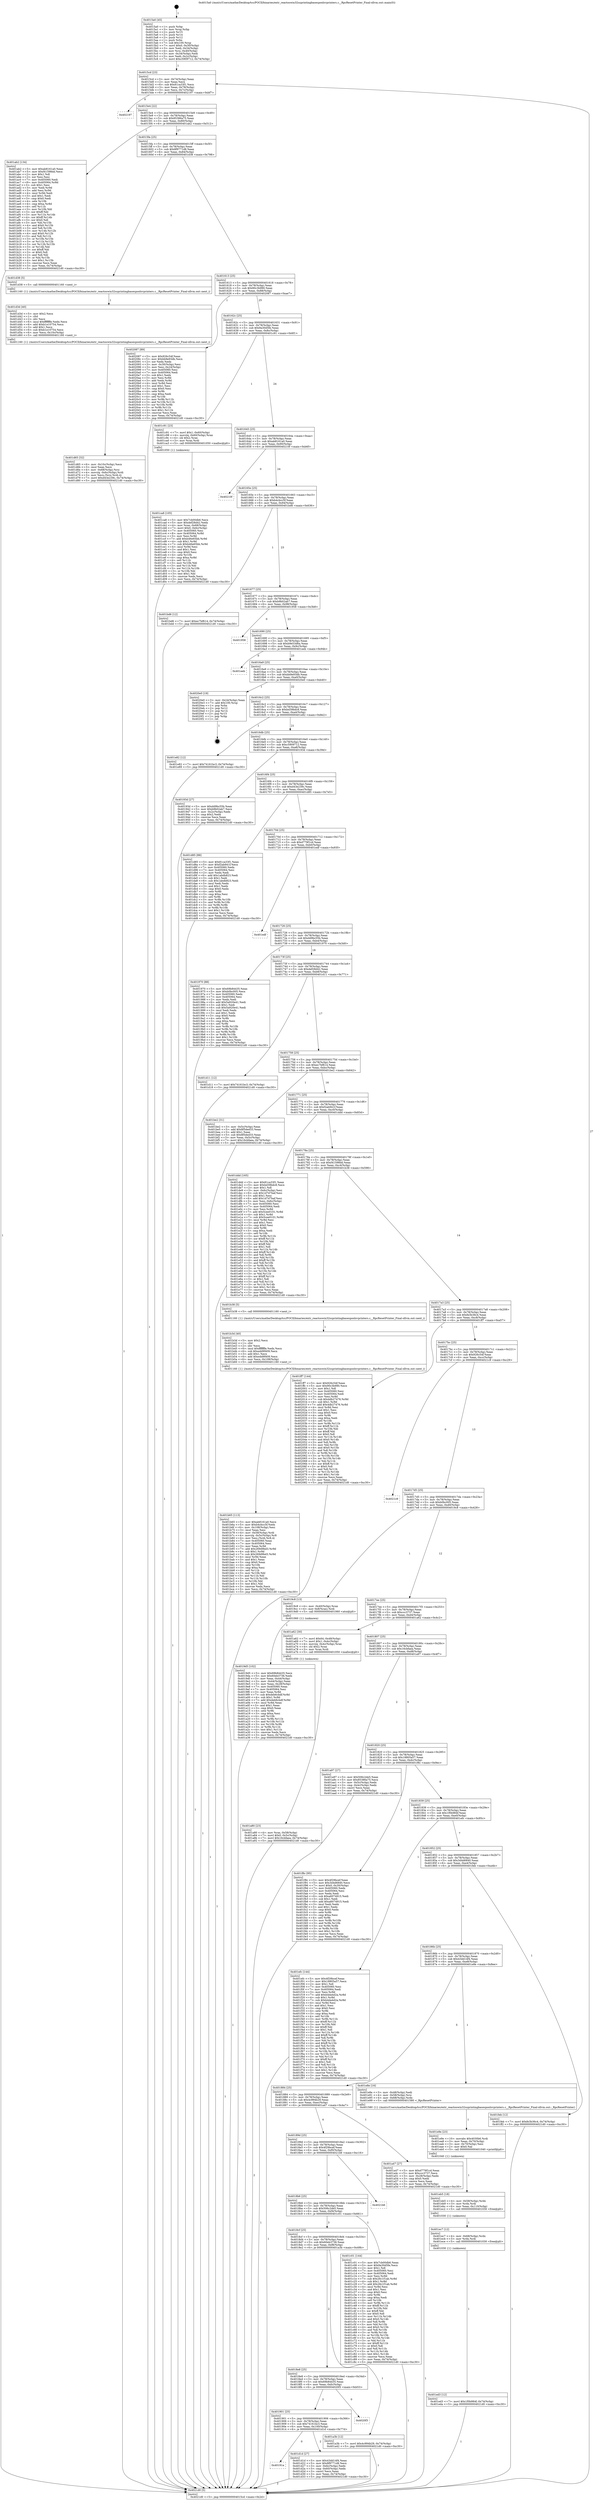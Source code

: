 digraph "0x4015a0" {
  label = "0x4015a0 (/mnt/c/Users/mathe/Desktop/tcc/POCII/binaries/extr_reactoswin32ssprintingbasespoolsvprinters.c__RpcResetPrinter_Final-ollvm.out::main(0))"
  labelloc = "t"
  node[shape=record]

  Entry [label="",width=0.3,height=0.3,shape=circle,fillcolor=black,style=filled]
  "0x4015cd" [label="{
     0x4015cd [23]\l
     | [instrs]\l
     &nbsp;&nbsp;0x4015cd \<+3\>: mov -0x74(%rbp),%eax\l
     &nbsp;&nbsp;0x4015d0 \<+2\>: mov %eax,%ecx\l
     &nbsp;&nbsp;0x4015d2 \<+6\>: sub $0x81ca33f1,%ecx\l
     &nbsp;&nbsp;0x4015d8 \<+3\>: mov %eax,-0x78(%rbp)\l
     &nbsp;&nbsp;0x4015db \<+3\>: mov %ecx,-0x7c(%rbp)\l
     &nbsp;&nbsp;0x4015de \<+6\>: je 0000000000402197 \<main+0xbf7\>\l
  }"]
  "0x402197" [label="{
     0x402197\l
  }", style=dashed]
  "0x4015e4" [label="{
     0x4015e4 [22]\l
     | [instrs]\l
     &nbsp;&nbsp;0x4015e4 \<+5\>: jmp 00000000004015e9 \<main+0x49\>\l
     &nbsp;&nbsp;0x4015e9 \<+3\>: mov -0x78(%rbp),%eax\l
     &nbsp;&nbsp;0x4015ec \<+5\>: sub $0x85386a75,%eax\l
     &nbsp;&nbsp;0x4015f1 \<+3\>: mov %eax,-0x80(%rbp)\l
     &nbsp;&nbsp;0x4015f4 \<+6\>: je 0000000000401ab2 \<main+0x512\>\l
  }"]
  Exit [label="",width=0.3,height=0.3,shape=circle,fillcolor=black,style=filled,peripheries=2]
  "0x401ab2" [label="{
     0x401ab2 [134]\l
     | [instrs]\l
     &nbsp;&nbsp;0x401ab2 \<+5\>: mov $0xab8161a0,%eax\l
     &nbsp;&nbsp;0x401ab7 \<+5\>: mov $0xf41598dd,%ecx\l
     &nbsp;&nbsp;0x401abc \<+2\>: mov $0x1,%dl\l
     &nbsp;&nbsp;0x401abe \<+2\>: xor %esi,%esi\l
     &nbsp;&nbsp;0x401ac0 \<+7\>: mov 0x405060,%edi\l
     &nbsp;&nbsp;0x401ac7 \<+8\>: mov 0x405064,%r8d\l
     &nbsp;&nbsp;0x401acf \<+3\>: sub $0x1,%esi\l
     &nbsp;&nbsp;0x401ad2 \<+3\>: mov %edi,%r9d\l
     &nbsp;&nbsp;0x401ad5 \<+3\>: add %esi,%r9d\l
     &nbsp;&nbsp;0x401ad8 \<+4\>: imul %r9d,%edi\l
     &nbsp;&nbsp;0x401adc \<+3\>: and $0x1,%edi\l
     &nbsp;&nbsp;0x401adf \<+3\>: cmp $0x0,%edi\l
     &nbsp;&nbsp;0x401ae2 \<+4\>: sete %r10b\l
     &nbsp;&nbsp;0x401ae6 \<+4\>: cmp $0xa,%r8d\l
     &nbsp;&nbsp;0x401aea \<+4\>: setl %r11b\l
     &nbsp;&nbsp;0x401aee \<+3\>: mov %r10b,%bl\l
     &nbsp;&nbsp;0x401af1 \<+3\>: xor $0xff,%bl\l
     &nbsp;&nbsp;0x401af4 \<+3\>: mov %r11b,%r14b\l
     &nbsp;&nbsp;0x401af7 \<+4\>: xor $0xff,%r14b\l
     &nbsp;&nbsp;0x401afb \<+3\>: xor $0x0,%dl\l
     &nbsp;&nbsp;0x401afe \<+3\>: mov %bl,%r15b\l
     &nbsp;&nbsp;0x401b01 \<+4\>: and $0x0,%r15b\l
     &nbsp;&nbsp;0x401b05 \<+3\>: and %dl,%r10b\l
     &nbsp;&nbsp;0x401b08 \<+3\>: mov %r14b,%r12b\l
     &nbsp;&nbsp;0x401b0b \<+4\>: and $0x0,%r12b\l
     &nbsp;&nbsp;0x401b0f \<+3\>: and %dl,%r11b\l
     &nbsp;&nbsp;0x401b12 \<+3\>: or %r10b,%r15b\l
     &nbsp;&nbsp;0x401b15 \<+3\>: or %r11b,%r12b\l
     &nbsp;&nbsp;0x401b18 \<+3\>: xor %r12b,%r15b\l
     &nbsp;&nbsp;0x401b1b \<+3\>: or %r14b,%bl\l
     &nbsp;&nbsp;0x401b1e \<+3\>: xor $0xff,%bl\l
     &nbsp;&nbsp;0x401b21 \<+3\>: or $0x0,%dl\l
     &nbsp;&nbsp;0x401b24 \<+2\>: and %dl,%bl\l
     &nbsp;&nbsp;0x401b26 \<+3\>: or %bl,%r15b\l
     &nbsp;&nbsp;0x401b29 \<+4\>: test $0x1,%r15b\l
     &nbsp;&nbsp;0x401b2d \<+3\>: cmovne %ecx,%eax\l
     &nbsp;&nbsp;0x401b30 \<+3\>: mov %eax,-0x74(%rbp)\l
     &nbsp;&nbsp;0x401b33 \<+5\>: jmp 00000000004021d0 \<main+0xc30\>\l
  }"]
  "0x4015fa" [label="{
     0x4015fa [25]\l
     | [instrs]\l
     &nbsp;&nbsp;0x4015fa \<+5\>: jmp 00000000004015ff \<main+0x5f\>\l
     &nbsp;&nbsp;0x4015ff \<+3\>: mov -0x78(%rbp),%eax\l
     &nbsp;&nbsp;0x401602 \<+5\>: sub $0x8f9771d8,%eax\l
     &nbsp;&nbsp;0x401607 \<+6\>: mov %eax,-0x84(%rbp)\l
     &nbsp;&nbsp;0x40160d \<+6\>: je 0000000000401d38 \<main+0x798\>\l
  }"]
  "0x401ed3" [label="{
     0x401ed3 [12]\l
     | [instrs]\l
     &nbsp;&nbsp;0x401ed3 \<+7\>: movl $0x1f0b984f,-0x74(%rbp)\l
     &nbsp;&nbsp;0x401eda \<+5\>: jmp 00000000004021d0 \<main+0xc30\>\l
  }"]
  "0x401d38" [label="{
     0x401d38 [5]\l
     | [instrs]\l
     &nbsp;&nbsp;0x401d38 \<+5\>: call 0000000000401160 \<next_i\>\l
     | [calls]\l
     &nbsp;&nbsp;0x401160 \{1\} (/mnt/c/Users/mathe/Desktop/tcc/POCII/binaries/extr_reactoswin32ssprintingbasespoolsvprinters.c__RpcResetPrinter_Final-ollvm.out::next_i)\l
  }"]
  "0x401613" [label="{
     0x401613 [25]\l
     | [instrs]\l
     &nbsp;&nbsp;0x401613 \<+5\>: jmp 0000000000401618 \<main+0x78\>\l
     &nbsp;&nbsp;0x401618 \<+3\>: mov -0x78(%rbp),%eax\l
     &nbsp;&nbsp;0x40161b \<+5\>: sub $0x90c3b990,%eax\l
     &nbsp;&nbsp;0x401620 \<+6\>: mov %eax,-0x88(%rbp)\l
     &nbsp;&nbsp;0x401626 \<+6\>: je 0000000000402087 \<main+0xae7\>\l
  }"]
  "0x401ec7" [label="{
     0x401ec7 [12]\l
     | [instrs]\l
     &nbsp;&nbsp;0x401ec7 \<+4\>: mov -0x68(%rbp),%rdx\l
     &nbsp;&nbsp;0x401ecb \<+3\>: mov %rdx,%rdi\l
     &nbsp;&nbsp;0x401ece \<+5\>: call 0000000000401030 \<free@plt\>\l
     | [calls]\l
     &nbsp;&nbsp;0x401030 \{1\} (unknown)\l
  }"]
  "0x402087" [label="{
     0x402087 [89]\l
     | [instrs]\l
     &nbsp;&nbsp;0x402087 \<+5\>: mov $0x926c54f,%eax\l
     &nbsp;&nbsp;0x40208c \<+5\>: mov $0xbb9e93db,%ecx\l
     &nbsp;&nbsp;0x402091 \<+2\>: xor %edx,%edx\l
     &nbsp;&nbsp;0x402093 \<+3\>: mov -0x30(%rbp),%esi\l
     &nbsp;&nbsp;0x402096 \<+3\>: mov %esi,-0x24(%rbp)\l
     &nbsp;&nbsp;0x402099 \<+7\>: mov 0x405060,%esi\l
     &nbsp;&nbsp;0x4020a0 \<+7\>: mov 0x405064,%edi\l
     &nbsp;&nbsp;0x4020a7 \<+3\>: sub $0x1,%edx\l
     &nbsp;&nbsp;0x4020aa \<+3\>: mov %esi,%r8d\l
     &nbsp;&nbsp;0x4020ad \<+3\>: add %edx,%r8d\l
     &nbsp;&nbsp;0x4020b0 \<+4\>: imul %r8d,%esi\l
     &nbsp;&nbsp;0x4020b4 \<+3\>: and $0x1,%esi\l
     &nbsp;&nbsp;0x4020b7 \<+3\>: cmp $0x0,%esi\l
     &nbsp;&nbsp;0x4020ba \<+4\>: sete %r9b\l
     &nbsp;&nbsp;0x4020be \<+3\>: cmp $0xa,%edi\l
     &nbsp;&nbsp;0x4020c1 \<+4\>: setl %r10b\l
     &nbsp;&nbsp;0x4020c5 \<+3\>: mov %r9b,%r11b\l
     &nbsp;&nbsp;0x4020c8 \<+3\>: and %r10b,%r11b\l
     &nbsp;&nbsp;0x4020cb \<+3\>: xor %r10b,%r9b\l
     &nbsp;&nbsp;0x4020ce \<+3\>: or %r9b,%r11b\l
     &nbsp;&nbsp;0x4020d1 \<+4\>: test $0x1,%r11b\l
     &nbsp;&nbsp;0x4020d5 \<+3\>: cmovne %ecx,%eax\l
     &nbsp;&nbsp;0x4020d8 \<+3\>: mov %eax,-0x74(%rbp)\l
     &nbsp;&nbsp;0x4020db \<+5\>: jmp 00000000004021d0 \<main+0xc30\>\l
  }"]
  "0x40162c" [label="{
     0x40162c [25]\l
     | [instrs]\l
     &nbsp;&nbsp;0x40162c \<+5\>: jmp 0000000000401631 \<main+0x91\>\l
     &nbsp;&nbsp;0x401631 \<+3\>: mov -0x78(%rbp),%eax\l
     &nbsp;&nbsp;0x401634 \<+5\>: sub $0x9a30d5fe,%eax\l
     &nbsp;&nbsp;0x401639 \<+6\>: mov %eax,-0x8c(%rbp)\l
     &nbsp;&nbsp;0x40163f \<+6\>: je 0000000000401c91 \<main+0x6f1\>\l
  }"]
  "0x401eb5" [label="{
     0x401eb5 [18]\l
     | [instrs]\l
     &nbsp;&nbsp;0x401eb5 \<+4\>: mov -0x58(%rbp),%rdx\l
     &nbsp;&nbsp;0x401eb9 \<+3\>: mov %rdx,%rdi\l
     &nbsp;&nbsp;0x401ebc \<+6\>: mov %eax,-0x110(%rbp)\l
     &nbsp;&nbsp;0x401ec2 \<+5\>: call 0000000000401030 \<free@plt\>\l
     | [calls]\l
     &nbsp;&nbsp;0x401030 \{1\} (unknown)\l
  }"]
  "0x401c91" [label="{
     0x401c91 [23]\l
     | [instrs]\l
     &nbsp;&nbsp;0x401c91 \<+7\>: movl $0x1,-0x60(%rbp)\l
     &nbsp;&nbsp;0x401c98 \<+4\>: movslq -0x60(%rbp),%rax\l
     &nbsp;&nbsp;0x401c9c \<+4\>: shl $0x2,%rax\l
     &nbsp;&nbsp;0x401ca0 \<+3\>: mov %rax,%rdi\l
     &nbsp;&nbsp;0x401ca3 \<+5\>: call 0000000000401050 \<malloc@plt\>\l
     | [calls]\l
     &nbsp;&nbsp;0x401050 \{1\} (unknown)\l
  }"]
  "0x401645" [label="{
     0x401645 [25]\l
     | [instrs]\l
     &nbsp;&nbsp;0x401645 \<+5\>: jmp 000000000040164a \<main+0xaa\>\l
     &nbsp;&nbsp;0x40164a \<+3\>: mov -0x78(%rbp),%eax\l
     &nbsp;&nbsp;0x40164d \<+5\>: sub $0xab8161a0,%eax\l
     &nbsp;&nbsp;0x401652 \<+6\>: mov %eax,-0x90(%rbp)\l
     &nbsp;&nbsp;0x401658 \<+6\>: je 000000000040210f \<main+0xb6f\>\l
  }"]
  "0x401e9e" [label="{
     0x401e9e [23]\l
     | [instrs]\l
     &nbsp;&nbsp;0x401e9e \<+10\>: movabs $0x4030b6,%rdi\l
     &nbsp;&nbsp;0x401ea8 \<+3\>: mov %eax,-0x70(%rbp)\l
     &nbsp;&nbsp;0x401eab \<+3\>: mov -0x70(%rbp),%esi\l
     &nbsp;&nbsp;0x401eae \<+2\>: mov $0x0,%al\l
     &nbsp;&nbsp;0x401eb0 \<+5\>: call 0000000000401040 \<printf@plt\>\l
     | [calls]\l
     &nbsp;&nbsp;0x401040 \{1\} (unknown)\l
  }"]
  "0x40210f" [label="{
     0x40210f\l
  }", style=dashed]
  "0x40165e" [label="{
     0x40165e [25]\l
     | [instrs]\l
     &nbsp;&nbsp;0x40165e \<+5\>: jmp 0000000000401663 \<main+0xc3\>\l
     &nbsp;&nbsp;0x401663 \<+3\>: mov -0x78(%rbp),%eax\l
     &nbsp;&nbsp;0x401666 \<+5\>: sub $0xb4cbcc5f,%eax\l
     &nbsp;&nbsp;0x40166b \<+6\>: mov %eax,-0x94(%rbp)\l
     &nbsp;&nbsp;0x401671 \<+6\>: je 0000000000401bd6 \<main+0x636\>\l
  }"]
  "0x401d65" [label="{
     0x401d65 [32]\l
     | [instrs]\l
     &nbsp;&nbsp;0x401d65 \<+6\>: mov -0x10c(%rbp),%ecx\l
     &nbsp;&nbsp;0x401d6b \<+3\>: imul %eax,%ecx\l
     &nbsp;&nbsp;0x401d6e \<+4\>: mov -0x68(%rbp),%rsi\l
     &nbsp;&nbsp;0x401d72 \<+4\>: movslq -0x6c(%rbp),%rdi\l
     &nbsp;&nbsp;0x401d76 \<+3\>: mov %ecx,(%rsi,%rdi,4)\l
     &nbsp;&nbsp;0x401d79 \<+7\>: movl $0xd43e239c,-0x74(%rbp)\l
     &nbsp;&nbsp;0x401d80 \<+5\>: jmp 00000000004021d0 \<main+0xc30\>\l
  }"]
  "0x401bd6" [label="{
     0x401bd6 [12]\l
     | [instrs]\l
     &nbsp;&nbsp;0x401bd6 \<+7\>: movl $0xec7bf614,-0x74(%rbp)\l
     &nbsp;&nbsp;0x401bdd \<+5\>: jmp 00000000004021d0 \<main+0xc30\>\l
  }"]
  "0x401677" [label="{
     0x401677 [25]\l
     | [instrs]\l
     &nbsp;&nbsp;0x401677 \<+5\>: jmp 000000000040167c \<main+0xdc\>\l
     &nbsp;&nbsp;0x40167c \<+3\>: mov -0x78(%rbp),%eax\l
     &nbsp;&nbsp;0x40167f \<+5\>: sub $0xb9b02ab7,%eax\l
     &nbsp;&nbsp;0x401684 \<+6\>: mov %eax,-0x98(%rbp)\l
     &nbsp;&nbsp;0x40168a \<+6\>: je 0000000000401958 \<main+0x3b8\>\l
  }"]
  "0x401d3d" [label="{
     0x401d3d [40]\l
     | [instrs]\l
     &nbsp;&nbsp;0x401d3d \<+5\>: mov $0x2,%ecx\l
     &nbsp;&nbsp;0x401d42 \<+1\>: cltd\l
     &nbsp;&nbsp;0x401d43 \<+2\>: idiv %ecx\l
     &nbsp;&nbsp;0x401d45 \<+6\>: imul $0xfffffffe,%edx,%ecx\l
     &nbsp;&nbsp;0x401d4b \<+6\>: add $0xb1e10754,%ecx\l
     &nbsp;&nbsp;0x401d51 \<+3\>: add $0x1,%ecx\l
     &nbsp;&nbsp;0x401d54 \<+6\>: sub $0xb1e10754,%ecx\l
     &nbsp;&nbsp;0x401d5a \<+6\>: mov %ecx,-0x10c(%rbp)\l
     &nbsp;&nbsp;0x401d60 \<+5\>: call 0000000000401160 \<next_i\>\l
     | [calls]\l
     &nbsp;&nbsp;0x401160 \{1\} (/mnt/c/Users/mathe/Desktop/tcc/POCII/binaries/extr_reactoswin32ssprintingbasespoolsvprinters.c__RpcResetPrinter_Final-ollvm.out::next_i)\l
  }"]
  "0x401958" [label="{
     0x401958\l
  }", style=dashed]
  "0x401690" [label="{
     0x401690 [25]\l
     | [instrs]\l
     &nbsp;&nbsp;0x401690 \<+5\>: jmp 0000000000401695 \<main+0xf5\>\l
     &nbsp;&nbsp;0x401695 \<+3\>: mov -0x78(%rbp),%eax\l
     &nbsp;&nbsp;0x401698 \<+5\>: sub $0xb9e53d6a,%eax\l
     &nbsp;&nbsp;0x40169d \<+6\>: mov %eax,-0x9c(%rbp)\l
     &nbsp;&nbsp;0x4016a3 \<+6\>: je 0000000000401eeb \<main+0x94b\>\l
  }"]
  "0x40191a" [label="{
     0x40191a\l
  }", style=dashed]
  "0x401eeb" [label="{
     0x401eeb\l
  }", style=dashed]
  "0x4016a9" [label="{
     0x4016a9 [25]\l
     | [instrs]\l
     &nbsp;&nbsp;0x4016a9 \<+5\>: jmp 00000000004016ae \<main+0x10e\>\l
     &nbsp;&nbsp;0x4016ae \<+3\>: mov -0x78(%rbp),%eax\l
     &nbsp;&nbsp;0x4016b1 \<+5\>: sub $0xbb9e93db,%eax\l
     &nbsp;&nbsp;0x4016b6 \<+6\>: mov %eax,-0xa0(%rbp)\l
     &nbsp;&nbsp;0x4016bc \<+6\>: je 00000000004020e0 \<main+0xb40\>\l
  }"]
  "0x401d1d" [label="{
     0x401d1d [27]\l
     | [instrs]\l
     &nbsp;&nbsp;0x401d1d \<+5\>: mov $0x43dd14f4,%eax\l
     &nbsp;&nbsp;0x401d22 \<+5\>: mov $0x8f9771d8,%ecx\l
     &nbsp;&nbsp;0x401d27 \<+3\>: mov -0x6c(%rbp),%edx\l
     &nbsp;&nbsp;0x401d2a \<+3\>: cmp -0x60(%rbp),%edx\l
     &nbsp;&nbsp;0x401d2d \<+3\>: cmovl %ecx,%eax\l
     &nbsp;&nbsp;0x401d30 \<+3\>: mov %eax,-0x74(%rbp)\l
     &nbsp;&nbsp;0x401d33 \<+5\>: jmp 00000000004021d0 \<main+0xc30\>\l
  }"]
  "0x4020e0" [label="{
     0x4020e0 [19]\l
     | [instrs]\l
     &nbsp;&nbsp;0x4020e0 \<+3\>: mov -0x24(%rbp),%eax\l
     &nbsp;&nbsp;0x4020e3 \<+7\>: add $0x100,%rsp\l
     &nbsp;&nbsp;0x4020ea \<+1\>: pop %rbx\l
     &nbsp;&nbsp;0x4020eb \<+2\>: pop %r12\l
     &nbsp;&nbsp;0x4020ed \<+2\>: pop %r14\l
     &nbsp;&nbsp;0x4020ef \<+2\>: pop %r15\l
     &nbsp;&nbsp;0x4020f1 \<+1\>: pop %rbp\l
     &nbsp;&nbsp;0x4020f2 \<+1\>: ret\l
  }"]
  "0x4016c2" [label="{
     0x4016c2 [25]\l
     | [instrs]\l
     &nbsp;&nbsp;0x4016c2 \<+5\>: jmp 00000000004016c7 \<main+0x127\>\l
     &nbsp;&nbsp;0x4016c7 \<+3\>: mov -0x78(%rbp),%eax\l
     &nbsp;&nbsp;0x4016ca \<+5\>: sub $0xbd39bdc8,%eax\l
     &nbsp;&nbsp;0x4016cf \<+6\>: mov %eax,-0xa4(%rbp)\l
     &nbsp;&nbsp;0x4016d5 \<+6\>: je 0000000000401e82 \<main+0x8e2\>\l
  }"]
  "0x401901" [label="{
     0x401901 [25]\l
     | [instrs]\l
     &nbsp;&nbsp;0x401901 \<+5\>: jmp 0000000000401906 \<main+0x366\>\l
     &nbsp;&nbsp;0x401906 \<+3\>: mov -0x78(%rbp),%eax\l
     &nbsp;&nbsp;0x401909 \<+5\>: sub $0x74161bc3,%eax\l
     &nbsp;&nbsp;0x40190e \<+6\>: mov %eax,-0x100(%rbp)\l
     &nbsp;&nbsp;0x401914 \<+6\>: je 0000000000401d1d \<main+0x77d\>\l
  }"]
  "0x401e82" [label="{
     0x401e82 [12]\l
     | [instrs]\l
     &nbsp;&nbsp;0x401e82 \<+7\>: movl $0x74161bc3,-0x74(%rbp)\l
     &nbsp;&nbsp;0x401e89 \<+5\>: jmp 00000000004021d0 \<main+0xc30\>\l
  }"]
  "0x4016db" [label="{
     0x4016db [25]\l
     | [instrs]\l
     &nbsp;&nbsp;0x4016db \<+5\>: jmp 00000000004016e0 \<main+0x140\>\l
     &nbsp;&nbsp;0x4016e0 \<+3\>: mov -0x78(%rbp),%eax\l
     &nbsp;&nbsp;0x4016e3 \<+5\>: sub $0xc5909712,%eax\l
     &nbsp;&nbsp;0x4016e8 \<+6\>: mov %eax,-0xa8(%rbp)\l
     &nbsp;&nbsp;0x4016ee \<+6\>: je 000000000040193d \<main+0x39d\>\l
  }"]
  "0x4020f3" [label="{
     0x4020f3\l
  }", style=dashed]
  "0x40193d" [label="{
     0x40193d [27]\l
     | [instrs]\l
     &nbsp;&nbsp;0x40193d \<+5\>: mov $0xdd9bc55b,%eax\l
     &nbsp;&nbsp;0x401942 \<+5\>: mov $0xb9b02ab7,%ecx\l
     &nbsp;&nbsp;0x401947 \<+3\>: mov -0x2c(%rbp),%edx\l
     &nbsp;&nbsp;0x40194a \<+3\>: cmp $0x2,%edx\l
     &nbsp;&nbsp;0x40194d \<+3\>: cmovne %ecx,%eax\l
     &nbsp;&nbsp;0x401950 \<+3\>: mov %eax,-0x74(%rbp)\l
     &nbsp;&nbsp;0x401953 \<+5\>: jmp 00000000004021d0 \<main+0xc30\>\l
  }"]
  "0x4016f4" [label="{
     0x4016f4 [25]\l
     | [instrs]\l
     &nbsp;&nbsp;0x4016f4 \<+5\>: jmp 00000000004016f9 \<main+0x159\>\l
     &nbsp;&nbsp;0x4016f9 \<+3\>: mov -0x78(%rbp),%eax\l
     &nbsp;&nbsp;0x4016fc \<+5\>: sub $0xd43e239c,%eax\l
     &nbsp;&nbsp;0x401701 \<+6\>: mov %eax,-0xac(%rbp)\l
     &nbsp;&nbsp;0x401707 \<+6\>: je 0000000000401d85 \<main+0x7e5\>\l
  }"]
  "0x4021d0" [label="{
     0x4021d0 [5]\l
     | [instrs]\l
     &nbsp;&nbsp;0x4021d0 \<+5\>: jmp 00000000004015cd \<main+0x2d\>\l
  }"]
  "0x4015a0" [label="{
     0x4015a0 [45]\l
     | [instrs]\l
     &nbsp;&nbsp;0x4015a0 \<+1\>: push %rbp\l
     &nbsp;&nbsp;0x4015a1 \<+3\>: mov %rsp,%rbp\l
     &nbsp;&nbsp;0x4015a4 \<+2\>: push %r15\l
     &nbsp;&nbsp;0x4015a6 \<+2\>: push %r14\l
     &nbsp;&nbsp;0x4015a8 \<+2\>: push %r12\l
     &nbsp;&nbsp;0x4015aa \<+1\>: push %rbx\l
     &nbsp;&nbsp;0x4015ab \<+7\>: sub $0x100,%rsp\l
     &nbsp;&nbsp;0x4015b2 \<+7\>: movl $0x0,-0x30(%rbp)\l
     &nbsp;&nbsp;0x4015b9 \<+3\>: mov %edi,-0x34(%rbp)\l
     &nbsp;&nbsp;0x4015bc \<+4\>: mov %rsi,-0x40(%rbp)\l
     &nbsp;&nbsp;0x4015c0 \<+3\>: mov -0x34(%rbp),%edi\l
     &nbsp;&nbsp;0x4015c3 \<+3\>: mov %edi,-0x2c(%rbp)\l
     &nbsp;&nbsp;0x4015c6 \<+7\>: movl $0xc5909712,-0x74(%rbp)\l
  }"]
  "0x401ca8" [label="{
     0x401ca8 [105]\l
     | [instrs]\l
     &nbsp;&nbsp;0x401ca8 \<+5\>: mov $0x7cb00db6,%ecx\l
     &nbsp;&nbsp;0x401cad \<+5\>: mov $0xdef28d42,%edx\l
     &nbsp;&nbsp;0x401cb2 \<+4\>: mov %rax,-0x68(%rbp)\l
     &nbsp;&nbsp;0x401cb6 \<+7\>: movl $0x0,-0x6c(%rbp)\l
     &nbsp;&nbsp;0x401cbd \<+7\>: mov 0x405060,%esi\l
     &nbsp;&nbsp;0x401cc4 \<+8\>: mov 0x405064,%r8d\l
     &nbsp;&nbsp;0x401ccc \<+3\>: mov %esi,%r9d\l
     &nbsp;&nbsp;0x401ccf \<+7\>: add $0xb46e65bb,%r9d\l
     &nbsp;&nbsp;0x401cd6 \<+4\>: sub $0x1,%r9d\l
     &nbsp;&nbsp;0x401cda \<+7\>: sub $0xb46e65bb,%r9d\l
     &nbsp;&nbsp;0x401ce1 \<+4\>: imul %r9d,%esi\l
     &nbsp;&nbsp;0x401ce5 \<+3\>: and $0x1,%esi\l
     &nbsp;&nbsp;0x401ce8 \<+3\>: cmp $0x0,%esi\l
     &nbsp;&nbsp;0x401ceb \<+4\>: sete %r10b\l
     &nbsp;&nbsp;0x401cef \<+4\>: cmp $0xa,%r8d\l
     &nbsp;&nbsp;0x401cf3 \<+4\>: setl %r11b\l
     &nbsp;&nbsp;0x401cf7 \<+3\>: mov %r10b,%bl\l
     &nbsp;&nbsp;0x401cfa \<+3\>: and %r11b,%bl\l
     &nbsp;&nbsp;0x401cfd \<+3\>: xor %r11b,%r10b\l
     &nbsp;&nbsp;0x401d00 \<+3\>: or %r10b,%bl\l
     &nbsp;&nbsp;0x401d03 \<+3\>: test $0x1,%bl\l
     &nbsp;&nbsp;0x401d06 \<+3\>: cmovne %edx,%ecx\l
     &nbsp;&nbsp;0x401d09 \<+3\>: mov %ecx,-0x74(%rbp)\l
     &nbsp;&nbsp;0x401d0c \<+5\>: jmp 00000000004021d0 \<main+0xc30\>\l
  }"]
  "0x401d85" [label="{
     0x401d85 [88]\l
     | [instrs]\l
     &nbsp;&nbsp;0x401d85 \<+5\>: mov $0x81ca33f1,%eax\l
     &nbsp;&nbsp;0x401d8a \<+5\>: mov $0xf2ab941f,%ecx\l
     &nbsp;&nbsp;0x401d8f \<+7\>: mov 0x405060,%edx\l
     &nbsp;&nbsp;0x401d96 \<+7\>: mov 0x405064,%esi\l
     &nbsp;&nbsp;0x401d9d \<+2\>: mov %edx,%edi\l
     &nbsp;&nbsp;0x401d9f \<+6\>: add $0x1abdb823,%edi\l
     &nbsp;&nbsp;0x401da5 \<+3\>: sub $0x1,%edi\l
     &nbsp;&nbsp;0x401da8 \<+6\>: sub $0x1abdb823,%edi\l
     &nbsp;&nbsp;0x401dae \<+3\>: imul %edi,%edx\l
     &nbsp;&nbsp;0x401db1 \<+3\>: and $0x1,%edx\l
     &nbsp;&nbsp;0x401db4 \<+3\>: cmp $0x0,%edx\l
     &nbsp;&nbsp;0x401db7 \<+4\>: sete %r8b\l
     &nbsp;&nbsp;0x401dbb \<+3\>: cmp $0xa,%esi\l
     &nbsp;&nbsp;0x401dbe \<+4\>: setl %r9b\l
     &nbsp;&nbsp;0x401dc2 \<+3\>: mov %r8b,%r10b\l
     &nbsp;&nbsp;0x401dc5 \<+3\>: and %r9b,%r10b\l
     &nbsp;&nbsp;0x401dc8 \<+3\>: xor %r9b,%r8b\l
     &nbsp;&nbsp;0x401dcb \<+3\>: or %r8b,%r10b\l
     &nbsp;&nbsp;0x401dce \<+4\>: test $0x1,%r10b\l
     &nbsp;&nbsp;0x401dd2 \<+3\>: cmovne %ecx,%eax\l
     &nbsp;&nbsp;0x401dd5 \<+3\>: mov %eax,-0x74(%rbp)\l
     &nbsp;&nbsp;0x401dd8 \<+5\>: jmp 00000000004021d0 \<main+0xc30\>\l
  }"]
  "0x40170d" [label="{
     0x40170d [25]\l
     | [instrs]\l
     &nbsp;&nbsp;0x40170d \<+5\>: jmp 0000000000401712 \<main+0x172\>\l
     &nbsp;&nbsp;0x401712 \<+3\>: mov -0x78(%rbp),%eax\l
     &nbsp;&nbsp;0x401715 \<+5\>: sub $0xd779f1cd,%eax\l
     &nbsp;&nbsp;0x40171a \<+6\>: mov %eax,-0xb0(%rbp)\l
     &nbsp;&nbsp;0x401720 \<+6\>: je 0000000000401edf \<main+0x93f\>\l
  }"]
  "0x401b65" [label="{
     0x401b65 [113]\l
     | [instrs]\l
     &nbsp;&nbsp;0x401b65 \<+5\>: mov $0xab8161a0,%ecx\l
     &nbsp;&nbsp;0x401b6a \<+5\>: mov $0xb4cbcc5f,%edx\l
     &nbsp;&nbsp;0x401b6f \<+6\>: mov -0x108(%rbp),%esi\l
     &nbsp;&nbsp;0x401b75 \<+3\>: imul %eax,%esi\l
     &nbsp;&nbsp;0x401b78 \<+4\>: mov -0x58(%rbp),%rdi\l
     &nbsp;&nbsp;0x401b7c \<+4\>: movslq -0x5c(%rbp),%r8\l
     &nbsp;&nbsp;0x401b80 \<+4\>: mov %esi,(%rdi,%r8,4)\l
     &nbsp;&nbsp;0x401b84 \<+7\>: mov 0x405060,%eax\l
     &nbsp;&nbsp;0x401b8b \<+7\>: mov 0x405064,%esi\l
     &nbsp;&nbsp;0x401b92 \<+3\>: mov %eax,%r9d\l
     &nbsp;&nbsp;0x401b95 \<+7\>: add $0x269d9bd3,%r9d\l
     &nbsp;&nbsp;0x401b9c \<+4\>: sub $0x1,%r9d\l
     &nbsp;&nbsp;0x401ba0 \<+7\>: sub $0x269d9bd3,%r9d\l
     &nbsp;&nbsp;0x401ba7 \<+4\>: imul %r9d,%eax\l
     &nbsp;&nbsp;0x401bab \<+3\>: and $0x1,%eax\l
     &nbsp;&nbsp;0x401bae \<+3\>: cmp $0x0,%eax\l
     &nbsp;&nbsp;0x401bb1 \<+4\>: sete %r10b\l
     &nbsp;&nbsp;0x401bb5 \<+3\>: cmp $0xa,%esi\l
     &nbsp;&nbsp;0x401bb8 \<+4\>: setl %r11b\l
     &nbsp;&nbsp;0x401bbc \<+3\>: mov %r10b,%bl\l
     &nbsp;&nbsp;0x401bbf \<+3\>: and %r11b,%bl\l
     &nbsp;&nbsp;0x401bc2 \<+3\>: xor %r11b,%r10b\l
     &nbsp;&nbsp;0x401bc5 \<+3\>: or %r10b,%bl\l
     &nbsp;&nbsp;0x401bc8 \<+3\>: test $0x1,%bl\l
     &nbsp;&nbsp;0x401bcb \<+3\>: cmovne %edx,%ecx\l
     &nbsp;&nbsp;0x401bce \<+3\>: mov %ecx,-0x74(%rbp)\l
     &nbsp;&nbsp;0x401bd1 \<+5\>: jmp 00000000004021d0 \<main+0xc30\>\l
  }"]
  "0x401edf" [label="{
     0x401edf\l
  }", style=dashed]
  "0x401726" [label="{
     0x401726 [25]\l
     | [instrs]\l
     &nbsp;&nbsp;0x401726 \<+5\>: jmp 000000000040172b \<main+0x18b\>\l
     &nbsp;&nbsp;0x40172b \<+3\>: mov -0x78(%rbp),%eax\l
     &nbsp;&nbsp;0x40172e \<+5\>: sub $0xdd9bc55b,%eax\l
     &nbsp;&nbsp;0x401733 \<+6\>: mov %eax,-0xb4(%rbp)\l
     &nbsp;&nbsp;0x401739 \<+6\>: je 0000000000401970 \<main+0x3d0\>\l
  }"]
  "0x401b3d" [label="{
     0x401b3d [40]\l
     | [instrs]\l
     &nbsp;&nbsp;0x401b3d \<+5\>: mov $0x2,%ecx\l
     &nbsp;&nbsp;0x401b42 \<+1\>: cltd\l
     &nbsp;&nbsp;0x401b43 \<+2\>: idiv %ecx\l
     &nbsp;&nbsp;0x401b45 \<+6\>: imul $0xfffffffe,%edx,%ecx\l
     &nbsp;&nbsp;0x401b4b \<+6\>: sub $0xedd9f409,%ecx\l
     &nbsp;&nbsp;0x401b51 \<+3\>: add $0x1,%ecx\l
     &nbsp;&nbsp;0x401b54 \<+6\>: add $0xedd9f409,%ecx\l
     &nbsp;&nbsp;0x401b5a \<+6\>: mov %ecx,-0x108(%rbp)\l
     &nbsp;&nbsp;0x401b60 \<+5\>: call 0000000000401160 \<next_i\>\l
     | [calls]\l
     &nbsp;&nbsp;0x401160 \{1\} (/mnt/c/Users/mathe/Desktop/tcc/POCII/binaries/extr_reactoswin32ssprintingbasespoolsvprinters.c__RpcResetPrinter_Final-ollvm.out::next_i)\l
  }"]
  "0x401970" [label="{
     0x401970 [88]\l
     | [instrs]\l
     &nbsp;&nbsp;0x401970 \<+5\>: mov $0x69b84435,%eax\l
     &nbsp;&nbsp;0x401975 \<+5\>: mov $0xb0bc005,%ecx\l
     &nbsp;&nbsp;0x40197a \<+7\>: mov 0x405060,%edx\l
     &nbsp;&nbsp;0x401981 \<+7\>: mov 0x405064,%esi\l
     &nbsp;&nbsp;0x401988 \<+2\>: mov %edx,%edi\l
     &nbsp;&nbsp;0x40198a \<+6\>: add $0x5a920e41,%edi\l
     &nbsp;&nbsp;0x401990 \<+3\>: sub $0x1,%edi\l
     &nbsp;&nbsp;0x401993 \<+6\>: sub $0x5a920e41,%edi\l
     &nbsp;&nbsp;0x401999 \<+3\>: imul %edi,%edx\l
     &nbsp;&nbsp;0x40199c \<+3\>: and $0x1,%edx\l
     &nbsp;&nbsp;0x40199f \<+3\>: cmp $0x0,%edx\l
     &nbsp;&nbsp;0x4019a2 \<+4\>: sete %r8b\l
     &nbsp;&nbsp;0x4019a6 \<+3\>: cmp $0xa,%esi\l
     &nbsp;&nbsp;0x4019a9 \<+4\>: setl %r9b\l
     &nbsp;&nbsp;0x4019ad \<+3\>: mov %r8b,%r10b\l
     &nbsp;&nbsp;0x4019b0 \<+3\>: and %r9b,%r10b\l
     &nbsp;&nbsp;0x4019b3 \<+3\>: xor %r9b,%r8b\l
     &nbsp;&nbsp;0x4019b6 \<+3\>: or %r8b,%r10b\l
     &nbsp;&nbsp;0x4019b9 \<+4\>: test $0x1,%r10b\l
     &nbsp;&nbsp;0x4019bd \<+3\>: cmovne %ecx,%eax\l
     &nbsp;&nbsp;0x4019c0 \<+3\>: mov %eax,-0x74(%rbp)\l
     &nbsp;&nbsp;0x4019c3 \<+5\>: jmp 00000000004021d0 \<main+0xc30\>\l
  }"]
  "0x40173f" [label="{
     0x40173f [25]\l
     | [instrs]\l
     &nbsp;&nbsp;0x40173f \<+5\>: jmp 0000000000401744 \<main+0x1a4\>\l
     &nbsp;&nbsp;0x401744 \<+3\>: mov -0x78(%rbp),%eax\l
     &nbsp;&nbsp;0x401747 \<+5\>: sub $0xdef28d42,%eax\l
     &nbsp;&nbsp;0x40174c \<+6\>: mov %eax,-0xb8(%rbp)\l
     &nbsp;&nbsp;0x401752 \<+6\>: je 0000000000401d11 \<main+0x771\>\l
  }"]
  "0x401a80" [label="{
     0x401a80 [23]\l
     | [instrs]\l
     &nbsp;&nbsp;0x401a80 \<+4\>: mov %rax,-0x58(%rbp)\l
     &nbsp;&nbsp;0x401a84 \<+7\>: movl $0x0,-0x5c(%rbp)\l
     &nbsp;&nbsp;0x401a8b \<+7\>: movl $0x16cbfaea,-0x74(%rbp)\l
     &nbsp;&nbsp;0x401a92 \<+5\>: jmp 00000000004021d0 \<main+0xc30\>\l
  }"]
  "0x401d11" [label="{
     0x401d11 [12]\l
     | [instrs]\l
     &nbsp;&nbsp;0x401d11 \<+7\>: movl $0x74161bc3,-0x74(%rbp)\l
     &nbsp;&nbsp;0x401d18 \<+5\>: jmp 00000000004021d0 \<main+0xc30\>\l
  }"]
  "0x401758" [label="{
     0x401758 [25]\l
     | [instrs]\l
     &nbsp;&nbsp;0x401758 \<+5\>: jmp 000000000040175d \<main+0x1bd\>\l
     &nbsp;&nbsp;0x40175d \<+3\>: mov -0x78(%rbp),%eax\l
     &nbsp;&nbsp;0x401760 \<+5\>: sub $0xec7bf614,%eax\l
     &nbsp;&nbsp;0x401765 \<+6\>: mov %eax,-0xbc(%rbp)\l
     &nbsp;&nbsp;0x40176b \<+6\>: je 0000000000401be2 \<main+0x642\>\l
  }"]
  "0x4018e8" [label="{
     0x4018e8 [25]\l
     | [instrs]\l
     &nbsp;&nbsp;0x4018e8 \<+5\>: jmp 00000000004018ed \<main+0x34d\>\l
     &nbsp;&nbsp;0x4018ed \<+3\>: mov -0x78(%rbp),%eax\l
     &nbsp;&nbsp;0x4018f0 \<+5\>: sub $0x69b84435,%eax\l
     &nbsp;&nbsp;0x4018f5 \<+6\>: mov %eax,-0xfc(%rbp)\l
     &nbsp;&nbsp;0x4018fb \<+6\>: je 00000000004020f3 \<main+0xb53\>\l
  }"]
  "0x401be2" [label="{
     0x401be2 [31]\l
     | [instrs]\l
     &nbsp;&nbsp;0x401be2 \<+3\>: mov -0x5c(%rbp),%eax\l
     &nbsp;&nbsp;0x401be5 \<+5\>: add $0x8f5ded33,%eax\l
     &nbsp;&nbsp;0x401bea \<+3\>: add $0x1,%eax\l
     &nbsp;&nbsp;0x401bed \<+5\>: sub $0x8f5ded33,%eax\l
     &nbsp;&nbsp;0x401bf2 \<+3\>: mov %eax,-0x5c(%rbp)\l
     &nbsp;&nbsp;0x401bf5 \<+7\>: movl $0x16cbfaea,-0x74(%rbp)\l
     &nbsp;&nbsp;0x401bfc \<+5\>: jmp 00000000004021d0 \<main+0xc30\>\l
  }"]
  "0x401771" [label="{
     0x401771 [25]\l
     | [instrs]\l
     &nbsp;&nbsp;0x401771 \<+5\>: jmp 0000000000401776 \<main+0x1d6\>\l
     &nbsp;&nbsp;0x401776 \<+3\>: mov -0x78(%rbp),%eax\l
     &nbsp;&nbsp;0x401779 \<+5\>: sub $0xf2ab941f,%eax\l
     &nbsp;&nbsp;0x40177e \<+6\>: mov %eax,-0xc0(%rbp)\l
     &nbsp;&nbsp;0x401784 \<+6\>: je 0000000000401ddd \<main+0x83d\>\l
  }"]
  "0x401a3b" [label="{
     0x401a3b [12]\l
     | [instrs]\l
     &nbsp;&nbsp;0x401a3b \<+7\>: movl $0x4c994b29,-0x74(%rbp)\l
     &nbsp;&nbsp;0x401a42 \<+5\>: jmp 00000000004021d0 \<main+0xc30\>\l
  }"]
  "0x401ddd" [label="{
     0x401ddd [165]\l
     | [instrs]\l
     &nbsp;&nbsp;0x401ddd \<+5\>: mov $0x81ca33f1,%eax\l
     &nbsp;&nbsp;0x401de2 \<+5\>: mov $0xbd39bdc8,%ecx\l
     &nbsp;&nbsp;0x401de7 \<+2\>: mov $0x1,%dl\l
     &nbsp;&nbsp;0x401de9 \<+3\>: mov -0x6c(%rbp),%esi\l
     &nbsp;&nbsp;0x401dec \<+6\>: sub $0x1d7d7baf,%esi\l
     &nbsp;&nbsp;0x401df2 \<+3\>: add $0x1,%esi\l
     &nbsp;&nbsp;0x401df5 \<+6\>: add $0x1d7d7baf,%esi\l
     &nbsp;&nbsp;0x401dfb \<+3\>: mov %esi,-0x6c(%rbp)\l
     &nbsp;&nbsp;0x401dfe \<+7\>: mov 0x405060,%esi\l
     &nbsp;&nbsp;0x401e05 \<+7\>: mov 0x405064,%edi\l
     &nbsp;&nbsp;0x401e0c \<+3\>: mov %esi,%r8d\l
     &nbsp;&nbsp;0x401e0f \<+7\>: add $0x5cee0101,%r8d\l
     &nbsp;&nbsp;0x401e16 \<+4\>: sub $0x1,%r8d\l
     &nbsp;&nbsp;0x401e1a \<+7\>: sub $0x5cee0101,%r8d\l
     &nbsp;&nbsp;0x401e21 \<+4\>: imul %r8d,%esi\l
     &nbsp;&nbsp;0x401e25 \<+3\>: and $0x1,%esi\l
     &nbsp;&nbsp;0x401e28 \<+3\>: cmp $0x0,%esi\l
     &nbsp;&nbsp;0x401e2b \<+4\>: sete %r9b\l
     &nbsp;&nbsp;0x401e2f \<+3\>: cmp $0xa,%edi\l
     &nbsp;&nbsp;0x401e32 \<+4\>: setl %r10b\l
     &nbsp;&nbsp;0x401e36 \<+3\>: mov %r9b,%r11b\l
     &nbsp;&nbsp;0x401e39 \<+4\>: xor $0xff,%r11b\l
     &nbsp;&nbsp;0x401e3d \<+3\>: mov %r10b,%bl\l
     &nbsp;&nbsp;0x401e40 \<+3\>: xor $0xff,%bl\l
     &nbsp;&nbsp;0x401e43 \<+3\>: xor $0x1,%dl\l
     &nbsp;&nbsp;0x401e46 \<+3\>: mov %r11b,%r14b\l
     &nbsp;&nbsp;0x401e49 \<+4\>: and $0xff,%r14b\l
     &nbsp;&nbsp;0x401e4d \<+3\>: and %dl,%r9b\l
     &nbsp;&nbsp;0x401e50 \<+3\>: mov %bl,%r15b\l
     &nbsp;&nbsp;0x401e53 \<+4\>: and $0xff,%r15b\l
     &nbsp;&nbsp;0x401e57 \<+3\>: and %dl,%r10b\l
     &nbsp;&nbsp;0x401e5a \<+3\>: or %r9b,%r14b\l
     &nbsp;&nbsp;0x401e5d \<+3\>: or %r10b,%r15b\l
     &nbsp;&nbsp;0x401e60 \<+3\>: xor %r15b,%r14b\l
     &nbsp;&nbsp;0x401e63 \<+3\>: or %bl,%r11b\l
     &nbsp;&nbsp;0x401e66 \<+4\>: xor $0xff,%r11b\l
     &nbsp;&nbsp;0x401e6a \<+3\>: or $0x1,%dl\l
     &nbsp;&nbsp;0x401e6d \<+3\>: and %dl,%r11b\l
     &nbsp;&nbsp;0x401e70 \<+3\>: or %r11b,%r14b\l
     &nbsp;&nbsp;0x401e73 \<+4\>: test $0x1,%r14b\l
     &nbsp;&nbsp;0x401e77 \<+3\>: cmovne %ecx,%eax\l
     &nbsp;&nbsp;0x401e7a \<+3\>: mov %eax,-0x74(%rbp)\l
     &nbsp;&nbsp;0x401e7d \<+5\>: jmp 00000000004021d0 \<main+0xc30\>\l
  }"]
  "0x40178a" [label="{
     0x40178a [25]\l
     | [instrs]\l
     &nbsp;&nbsp;0x40178a \<+5\>: jmp 000000000040178f \<main+0x1ef\>\l
     &nbsp;&nbsp;0x40178f \<+3\>: mov -0x78(%rbp),%eax\l
     &nbsp;&nbsp;0x401792 \<+5\>: sub $0xf41598dd,%eax\l
     &nbsp;&nbsp;0x401797 \<+6\>: mov %eax,-0xc4(%rbp)\l
     &nbsp;&nbsp;0x40179d \<+6\>: je 0000000000401b38 \<main+0x598\>\l
  }"]
  "0x4018cf" [label="{
     0x4018cf [25]\l
     | [instrs]\l
     &nbsp;&nbsp;0x4018cf \<+5\>: jmp 00000000004018d4 \<main+0x334\>\l
     &nbsp;&nbsp;0x4018d4 \<+3\>: mov -0x78(%rbp),%eax\l
     &nbsp;&nbsp;0x4018d7 \<+5\>: sub $0x60eb3736,%eax\l
     &nbsp;&nbsp;0x4018dc \<+6\>: mov %eax,-0xf8(%rbp)\l
     &nbsp;&nbsp;0x4018e2 \<+6\>: je 0000000000401a3b \<main+0x49b\>\l
  }"]
  "0x401b38" [label="{
     0x401b38 [5]\l
     | [instrs]\l
     &nbsp;&nbsp;0x401b38 \<+5\>: call 0000000000401160 \<next_i\>\l
     | [calls]\l
     &nbsp;&nbsp;0x401160 \{1\} (/mnt/c/Users/mathe/Desktop/tcc/POCII/binaries/extr_reactoswin32ssprintingbasespoolsvprinters.c__RpcResetPrinter_Final-ollvm.out::next_i)\l
  }"]
  "0x4017a3" [label="{
     0x4017a3 [25]\l
     | [instrs]\l
     &nbsp;&nbsp;0x4017a3 \<+5\>: jmp 00000000004017a8 \<main+0x208\>\l
     &nbsp;&nbsp;0x4017a8 \<+3\>: mov -0x78(%rbp),%eax\l
     &nbsp;&nbsp;0x4017ab \<+5\>: sub $0xfe3b36c4,%eax\l
     &nbsp;&nbsp;0x4017b0 \<+6\>: mov %eax,-0xc8(%rbp)\l
     &nbsp;&nbsp;0x4017b6 \<+6\>: je 0000000000401ff7 \<main+0xa57\>\l
  }"]
  "0x401c01" [label="{
     0x401c01 [144]\l
     | [instrs]\l
     &nbsp;&nbsp;0x401c01 \<+5\>: mov $0x7cb00db6,%eax\l
     &nbsp;&nbsp;0x401c06 \<+5\>: mov $0x9a30d5fe,%ecx\l
     &nbsp;&nbsp;0x401c0b \<+2\>: mov $0x1,%dl\l
     &nbsp;&nbsp;0x401c0d \<+7\>: mov 0x405060,%esi\l
     &nbsp;&nbsp;0x401c14 \<+7\>: mov 0x405064,%edi\l
     &nbsp;&nbsp;0x401c1b \<+3\>: mov %esi,%r8d\l
     &nbsp;&nbsp;0x401c1e \<+7\>: sub $0x26c1f1ab,%r8d\l
     &nbsp;&nbsp;0x401c25 \<+4\>: sub $0x1,%r8d\l
     &nbsp;&nbsp;0x401c29 \<+7\>: add $0x26c1f1ab,%r8d\l
     &nbsp;&nbsp;0x401c30 \<+4\>: imul %r8d,%esi\l
     &nbsp;&nbsp;0x401c34 \<+3\>: and $0x1,%esi\l
     &nbsp;&nbsp;0x401c37 \<+3\>: cmp $0x0,%esi\l
     &nbsp;&nbsp;0x401c3a \<+4\>: sete %r9b\l
     &nbsp;&nbsp;0x401c3e \<+3\>: cmp $0xa,%edi\l
     &nbsp;&nbsp;0x401c41 \<+4\>: setl %r10b\l
     &nbsp;&nbsp;0x401c45 \<+3\>: mov %r9b,%r11b\l
     &nbsp;&nbsp;0x401c48 \<+4\>: xor $0xff,%r11b\l
     &nbsp;&nbsp;0x401c4c \<+3\>: mov %r10b,%bl\l
     &nbsp;&nbsp;0x401c4f \<+3\>: xor $0xff,%bl\l
     &nbsp;&nbsp;0x401c52 \<+3\>: xor $0x0,%dl\l
     &nbsp;&nbsp;0x401c55 \<+3\>: mov %r11b,%r14b\l
     &nbsp;&nbsp;0x401c58 \<+4\>: and $0x0,%r14b\l
     &nbsp;&nbsp;0x401c5c \<+3\>: and %dl,%r9b\l
     &nbsp;&nbsp;0x401c5f \<+3\>: mov %bl,%r15b\l
     &nbsp;&nbsp;0x401c62 \<+4\>: and $0x0,%r15b\l
     &nbsp;&nbsp;0x401c66 \<+3\>: and %dl,%r10b\l
     &nbsp;&nbsp;0x401c69 \<+3\>: or %r9b,%r14b\l
     &nbsp;&nbsp;0x401c6c \<+3\>: or %r10b,%r15b\l
     &nbsp;&nbsp;0x401c6f \<+3\>: xor %r15b,%r14b\l
     &nbsp;&nbsp;0x401c72 \<+3\>: or %bl,%r11b\l
     &nbsp;&nbsp;0x401c75 \<+4\>: xor $0xff,%r11b\l
     &nbsp;&nbsp;0x401c79 \<+3\>: or $0x0,%dl\l
     &nbsp;&nbsp;0x401c7c \<+3\>: and %dl,%r11b\l
     &nbsp;&nbsp;0x401c7f \<+3\>: or %r11b,%r14b\l
     &nbsp;&nbsp;0x401c82 \<+4\>: test $0x1,%r14b\l
     &nbsp;&nbsp;0x401c86 \<+3\>: cmovne %ecx,%eax\l
     &nbsp;&nbsp;0x401c89 \<+3\>: mov %eax,-0x74(%rbp)\l
     &nbsp;&nbsp;0x401c8c \<+5\>: jmp 00000000004021d0 \<main+0xc30\>\l
  }"]
  "0x401ff7" [label="{
     0x401ff7 [144]\l
     | [instrs]\l
     &nbsp;&nbsp;0x401ff7 \<+5\>: mov $0x926c54f,%eax\l
     &nbsp;&nbsp;0x401ffc \<+5\>: mov $0x90c3b990,%ecx\l
     &nbsp;&nbsp;0x402001 \<+2\>: mov $0x1,%dl\l
     &nbsp;&nbsp;0x402003 \<+7\>: mov 0x405060,%esi\l
     &nbsp;&nbsp;0x40200a \<+7\>: mov 0x405064,%edi\l
     &nbsp;&nbsp;0x402011 \<+3\>: mov %esi,%r8d\l
     &nbsp;&nbsp;0x402014 \<+7\>: sub $0x4db27476,%r8d\l
     &nbsp;&nbsp;0x40201b \<+4\>: sub $0x1,%r8d\l
     &nbsp;&nbsp;0x40201f \<+7\>: add $0x4db27476,%r8d\l
     &nbsp;&nbsp;0x402026 \<+4\>: imul %r8d,%esi\l
     &nbsp;&nbsp;0x40202a \<+3\>: and $0x1,%esi\l
     &nbsp;&nbsp;0x40202d \<+3\>: cmp $0x0,%esi\l
     &nbsp;&nbsp;0x402030 \<+4\>: sete %r9b\l
     &nbsp;&nbsp;0x402034 \<+3\>: cmp $0xa,%edi\l
     &nbsp;&nbsp;0x402037 \<+4\>: setl %r10b\l
     &nbsp;&nbsp;0x40203b \<+3\>: mov %r9b,%r11b\l
     &nbsp;&nbsp;0x40203e \<+4\>: xor $0xff,%r11b\l
     &nbsp;&nbsp;0x402042 \<+3\>: mov %r10b,%bl\l
     &nbsp;&nbsp;0x402045 \<+3\>: xor $0xff,%bl\l
     &nbsp;&nbsp;0x402048 \<+3\>: xor $0x0,%dl\l
     &nbsp;&nbsp;0x40204b \<+3\>: mov %r11b,%r14b\l
     &nbsp;&nbsp;0x40204e \<+4\>: and $0x0,%r14b\l
     &nbsp;&nbsp;0x402052 \<+3\>: and %dl,%r9b\l
     &nbsp;&nbsp;0x402055 \<+3\>: mov %bl,%r15b\l
     &nbsp;&nbsp;0x402058 \<+4\>: and $0x0,%r15b\l
     &nbsp;&nbsp;0x40205c \<+3\>: and %dl,%r10b\l
     &nbsp;&nbsp;0x40205f \<+3\>: or %r9b,%r14b\l
     &nbsp;&nbsp;0x402062 \<+3\>: or %r10b,%r15b\l
     &nbsp;&nbsp;0x402065 \<+3\>: xor %r15b,%r14b\l
     &nbsp;&nbsp;0x402068 \<+3\>: or %bl,%r11b\l
     &nbsp;&nbsp;0x40206b \<+4\>: xor $0xff,%r11b\l
     &nbsp;&nbsp;0x40206f \<+3\>: or $0x0,%dl\l
     &nbsp;&nbsp;0x402072 \<+3\>: and %dl,%r11b\l
     &nbsp;&nbsp;0x402075 \<+3\>: or %r11b,%r14b\l
     &nbsp;&nbsp;0x402078 \<+4\>: test $0x1,%r14b\l
     &nbsp;&nbsp;0x40207c \<+3\>: cmovne %ecx,%eax\l
     &nbsp;&nbsp;0x40207f \<+3\>: mov %eax,-0x74(%rbp)\l
     &nbsp;&nbsp;0x402082 \<+5\>: jmp 00000000004021d0 \<main+0xc30\>\l
  }"]
  "0x4017bc" [label="{
     0x4017bc [25]\l
     | [instrs]\l
     &nbsp;&nbsp;0x4017bc \<+5\>: jmp 00000000004017c1 \<main+0x221\>\l
     &nbsp;&nbsp;0x4017c1 \<+3\>: mov -0x78(%rbp),%eax\l
     &nbsp;&nbsp;0x4017c4 \<+5\>: sub $0x926c54f,%eax\l
     &nbsp;&nbsp;0x4017c9 \<+6\>: mov %eax,-0xcc(%rbp)\l
     &nbsp;&nbsp;0x4017cf \<+6\>: je 00000000004021c9 \<main+0xc29\>\l
  }"]
  "0x4018b6" [label="{
     0x4018b6 [25]\l
     | [instrs]\l
     &nbsp;&nbsp;0x4018b6 \<+5\>: jmp 00000000004018bb \<main+0x31b\>\l
     &nbsp;&nbsp;0x4018bb \<+3\>: mov -0x78(%rbp),%eax\l
     &nbsp;&nbsp;0x4018be \<+5\>: sub $0x506c2de5,%eax\l
     &nbsp;&nbsp;0x4018c3 \<+6\>: mov %eax,-0xf4(%rbp)\l
     &nbsp;&nbsp;0x4018c9 \<+6\>: je 0000000000401c01 \<main+0x661\>\l
  }"]
  "0x4021c9" [label="{
     0x4021c9\l
  }", style=dashed]
  "0x4017d5" [label="{
     0x4017d5 [25]\l
     | [instrs]\l
     &nbsp;&nbsp;0x4017d5 \<+5\>: jmp 00000000004017da \<main+0x23a\>\l
     &nbsp;&nbsp;0x4017da \<+3\>: mov -0x78(%rbp),%eax\l
     &nbsp;&nbsp;0x4017dd \<+5\>: sub $0xb0bc005,%eax\l
     &nbsp;&nbsp;0x4017e2 \<+6\>: mov %eax,-0xd0(%rbp)\l
     &nbsp;&nbsp;0x4017e8 \<+6\>: je 00000000004019c8 \<main+0x428\>\l
  }"]
  "0x4021b6" [label="{
     0x4021b6\l
  }", style=dashed]
  "0x4019c8" [label="{
     0x4019c8 [13]\l
     | [instrs]\l
     &nbsp;&nbsp;0x4019c8 \<+4\>: mov -0x40(%rbp),%rax\l
     &nbsp;&nbsp;0x4019cc \<+4\>: mov 0x8(%rax),%rdi\l
     &nbsp;&nbsp;0x4019d0 \<+5\>: call 0000000000401060 \<atoi@plt\>\l
     | [calls]\l
     &nbsp;&nbsp;0x401060 \{1\} (unknown)\l
  }"]
  "0x4017ee" [label="{
     0x4017ee [25]\l
     | [instrs]\l
     &nbsp;&nbsp;0x4017ee \<+5\>: jmp 00000000004017f3 \<main+0x253\>\l
     &nbsp;&nbsp;0x4017f3 \<+3\>: mov -0x78(%rbp),%eax\l
     &nbsp;&nbsp;0x4017f6 \<+5\>: sub $0xccc3737,%eax\l
     &nbsp;&nbsp;0x4017fb \<+6\>: mov %eax,-0xd4(%rbp)\l
     &nbsp;&nbsp;0x401801 \<+6\>: je 0000000000401a62 \<main+0x4c2\>\l
  }"]
  "0x4019d5" [label="{
     0x4019d5 [102]\l
     | [instrs]\l
     &nbsp;&nbsp;0x4019d5 \<+5\>: mov $0x69b84435,%ecx\l
     &nbsp;&nbsp;0x4019da \<+5\>: mov $0x60eb3736,%edx\l
     &nbsp;&nbsp;0x4019df \<+3\>: mov %eax,-0x44(%rbp)\l
     &nbsp;&nbsp;0x4019e2 \<+3\>: mov -0x44(%rbp),%eax\l
     &nbsp;&nbsp;0x4019e5 \<+3\>: mov %eax,-0x28(%rbp)\l
     &nbsp;&nbsp;0x4019e8 \<+7\>: mov 0x405060,%eax\l
     &nbsp;&nbsp;0x4019ef \<+7\>: mov 0x405064,%esi\l
     &nbsp;&nbsp;0x4019f6 \<+3\>: mov %eax,%r8d\l
     &nbsp;&nbsp;0x4019f9 \<+7\>: sub $0xdeb6cbdf,%r8d\l
     &nbsp;&nbsp;0x401a00 \<+4\>: sub $0x1,%r8d\l
     &nbsp;&nbsp;0x401a04 \<+7\>: add $0xdeb6cbdf,%r8d\l
     &nbsp;&nbsp;0x401a0b \<+4\>: imul %r8d,%eax\l
     &nbsp;&nbsp;0x401a0f \<+3\>: and $0x1,%eax\l
     &nbsp;&nbsp;0x401a12 \<+3\>: cmp $0x0,%eax\l
     &nbsp;&nbsp;0x401a15 \<+4\>: sete %r9b\l
     &nbsp;&nbsp;0x401a19 \<+3\>: cmp $0xa,%esi\l
     &nbsp;&nbsp;0x401a1c \<+4\>: setl %r10b\l
     &nbsp;&nbsp;0x401a20 \<+3\>: mov %r9b,%r11b\l
     &nbsp;&nbsp;0x401a23 \<+3\>: and %r10b,%r11b\l
     &nbsp;&nbsp;0x401a26 \<+3\>: xor %r10b,%r9b\l
     &nbsp;&nbsp;0x401a29 \<+3\>: or %r9b,%r11b\l
     &nbsp;&nbsp;0x401a2c \<+4\>: test $0x1,%r11b\l
     &nbsp;&nbsp;0x401a30 \<+3\>: cmovne %edx,%ecx\l
     &nbsp;&nbsp;0x401a33 \<+3\>: mov %ecx,-0x74(%rbp)\l
     &nbsp;&nbsp;0x401a36 \<+5\>: jmp 00000000004021d0 \<main+0xc30\>\l
  }"]
  "0x40189d" [label="{
     0x40189d [25]\l
     | [instrs]\l
     &nbsp;&nbsp;0x40189d \<+5\>: jmp 00000000004018a2 \<main+0x302\>\l
     &nbsp;&nbsp;0x4018a2 \<+3\>: mov -0x78(%rbp),%eax\l
     &nbsp;&nbsp;0x4018a5 \<+5\>: sub $0x4f29bcef,%eax\l
     &nbsp;&nbsp;0x4018aa \<+6\>: mov %eax,-0xf0(%rbp)\l
     &nbsp;&nbsp;0x4018b0 \<+6\>: je 00000000004021b6 \<main+0xc16\>\l
  }"]
  "0x401a62" [label="{
     0x401a62 [30]\l
     | [instrs]\l
     &nbsp;&nbsp;0x401a62 \<+7\>: movl $0x64,-0x48(%rbp)\l
     &nbsp;&nbsp;0x401a69 \<+7\>: movl $0x1,-0x4c(%rbp)\l
     &nbsp;&nbsp;0x401a70 \<+4\>: movslq -0x4c(%rbp),%rax\l
     &nbsp;&nbsp;0x401a74 \<+4\>: shl $0x2,%rax\l
     &nbsp;&nbsp;0x401a78 \<+3\>: mov %rax,%rdi\l
     &nbsp;&nbsp;0x401a7b \<+5\>: call 0000000000401050 \<malloc@plt\>\l
     | [calls]\l
     &nbsp;&nbsp;0x401050 \{1\} (unknown)\l
  }"]
  "0x401807" [label="{
     0x401807 [25]\l
     | [instrs]\l
     &nbsp;&nbsp;0x401807 \<+5\>: jmp 000000000040180c \<main+0x26c\>\l
     &nbsp;&nbsp;0x40180c \<+3\>: mov -0x78(%rbp),%eax\l
     &nbsp;&nbsp;0x40180f \<+5\>: sub $0x16cbfaea,%eax\l
     &nbsp;&nbsp;0x401814 \<+6\>: mov %eax,-0xd8(%rbp)\l
     &nbsp;&nbsp;0x40181a \<+6\>: je 0000000000401a97 \<main+0x4f7\>\l
  }"]
  "0x401a47" [label="{
     0x401a47 [27]\l
     | [instrs]\l
     &nbsp;&nbsp;0x401a47 \<+5\>: mov $0xd779f1cd,%eax\l
     &nbsp;&nbsp;0x401a4c \<+5\>: mov $0xccc3737,%ecx\l
     &nbsp;&nbsp;0x401a51 \<+3\>: mov -0x28(%rbp),%edx\l
     &nbsp;&nbsp;0x401a54 \<+3\>: cmp $0x0,%edx\l
     &nbsp;&nbsp;0x401a57 \<+3\>: cmove %ecx,%eax\l
     &nbsp;&nbsp;0x401a5a \<+3\>: mov %eax,-0x74(%rbp)\l
     &nbsp;&nbsp;0x401a5d \<+5\>: jmp 00000000004021d0 \<main+0xc30\>\l
  }"]
  "0x401a97" [label="{
     0x401a97 [27]\l
     | [instrs]\l
     &nbsp;&nbsp;0x401a97 \<+5\>: mov $0x506c2de5,%eax\l
     &nbsp;&nbsp;0x401a9c \<+5\>: mov $0x85386a75,%ecx\l
     &nbsp;&nbsp;0x401aa1 \<+3\>: mov -0x5c(%rbp),%edx\l
     &nbsp;&nbsp;0x401aa4 \<+3\>: cmp -0x4c(%rbp),%edx\l
     &nbsp;&nbsp;0x401aa7 \<+3\>: cmovl %ecx,%eax\l
     &nbsp;&nbsp;0x401aaa \<+3\>: mov %eax,-0x74(%rbp)\l
     &nbsp;&nbsp;0x401aad \<+5\>: jmp 00000000004021d0 \<main+0xc30\>\l
  }"]
  "0x401820" [label="{
     0x401820 [25]\l
     | [instrs]\l
     &nbsp;&nbsp;0x401820 \<+5\>: jmp 0000000000401825 \<main+0x285\>\l
     &nbsp;&nbsp;0x401825 \<+3\>: mov -0x78(%rbp),%eax\l
     &nbsp;&nbsp;0x401828 \<+5\>: sub $0x18805a57,%eax\l
     &nbsp;&nbsp;0x40182d \<+6\>: mov %eax,-0xdc(%rbp)\l
     &nbsp;&nbsp;0x401833 \<+6\>: je 0000000000401f8c \<main+0x9ec\>\l
  }"]
  "0x401884" [label="{
     0x401884 [25]\l
     | [instrs]\l
     &nbsp;&nbsp;0x401884 \<+5\>: jmp 0000000000401889 \<main+0x2e9\>\l
     &nbsp;&nbsp;0x401889 \<+3\>: mov -0x78(%rbp),%eax\l
     &nbsp;&nbsp;0x40188c \<+5\>: sub $0x4c994b29,%eax\l
     &nbsp;&nbsp;0x401891 \<+6\>: mov %eax,-0xec(%rbp)\l
     &nbsp;&nbsp;0x401897 \<+6\>: je 0000000000401a47 \<main+0x4a7\>\l
  }"]
  "0x401f8c" [label="{
     0x401f8c [95]\l
     | [instrs]\l
     &nbsp;&nbsp;0x401f8c \<+5\>: mov $0x4f29bcef,%eax\l
     &nbsp;&nbsp;0x401f91 \<+5\>: mov $0x3d4d6840,%ecx\l
     &nbsp;&nbsp;0x401f96 \<+7\>: movl $0x0,-0x30(%rbp)\l
     &nbsp;&nbsp;0x401f9d \<+7\>: mov 0x405060,%edx\l
     &nbsp;&nbsp;0x401fa4 \<+7\>: mov 0x405064,%esi\l
     &nbsp;&nbsp;0x401fab \<+2\>: mov %edx,%edi\l
     &nbsp;&nbsp;0x401fad \<+6\>: sub $0xa6074915,%edi\l
     &nbsp;&nbsp;0x401fb3 \<+3\>: sub $0x1,%edi\l
     &nbsp;&nbsp;0x401fb6 \<+6\>: add $0xa6074915,%edi\l
     &nbsp;&nbsp;0x401fbc \<+3\>: imul %edi,%edx\l
     &nbsp;&nbsp;0x401fbf \<+3\>: and $0x1,%edx\l
     &nbsp;&nbsp;0x401fc2 \<+3\>: cmp $0x0,%edx\l
     &nbsp;&nbsp;0x401fc5 \<+4\>: sete %r8b\l
     &nbsp;&nbsp;0x401fc9 \<+3\>: cmp $0xa,%esi\l
     &nbsp;&nbsp;0x401fcc \<+4\>: setl %r9b\l
     &nbsp;&nbsp;0x401fd0 \<+3\>: mov %r8b,%r10b\l
     &nbsp;&nbsp;0x401fd3 \<+3\>: and %r9b,%r10b\l
     &nbsp;&nbsp;0x401fd6 \<+3\>: xor %r9b,%r8b\l
     &nbsp;&nbsp;0x401fd9 \<+3\>: or %r8b,%r10b\l
     &nbsp;&nbsp;0x401fdc \<+4\>: test $0x1,%r10b\l
     &nbsp;&nbsp;0x401fe0 \<+3\>: cmovne %ecx,%eax\l
     &nbsp;&nbsp;0x401fe3 \<+3\>: mov %eax,-0x74(%rbp)\l
     &nbsp;&nbsp;0x401fe6 \<+5\>: jmp 00000000004021d0 \<main+0xc30\>\l
  }"]
  "0x401839" [label="{
     0x401839 [25]\l
     | [instrs]\l
     &nbsp;&nbsp;0x401839 \<+5\>: jmp 000000000040183e \<main+0x29e\>\l
     &nbsp;&nbsp;0x40183e \<+3\>: mov -0x78(%rbp),%eax\l
     &nbsp;&nbsp;0x401841 \<+5\>: sub $0x1f0b984f,%eax\l
     &nbsp;&nbsp;0x401846 \<+6\>: mov %eax,-0xe0(%rbp)\l
     &nbsp;&nbsp;0x40184c \<+6\>: je 0000000000401efc \<main+0x95c\>\l
  }"]
  "0x401e8e" [label="{
     0x401e8e [16]\l
     | [instrs]\l
     &nbsp;&nbsp;0x401e8e \<+3\>: mov -0x48(%rbp),%edi\l
     &nbsp;&nbsp;0x401e91 \<+4\>: mov -0x58(%rbp),%rsi\l
     &nbsp;&nbsp;0x401e95 \<+4\>: mov -0x68(%rbp),%rdx\l
     &nbsp;&nbsp;0x401e99 \<+5\>: call 0000000000401580 \<_RpcResetPrinter\>\l
     | [calls]\l
     &nbsp;&nbsp;0x401580 \{1\} (/mnt/c/Users/mathe/Desktop/tcc/POCII/binaries/extr_reactoswin32ssprintingbasespoolsvprinters.c__RpcResetPrinter_Final-ollvm.out::_RpcResetPrinter)\l
  }"]
  "0x401efc" [label="{
     0x401efc [144]\l
     | [instrs]\l
     &nbsp;&nbsp;0x401efc \<+5\>: mov $0x4f29bcef,%eax\l
     &nbsp;&nbsp;0x401f01 \<+5\>: mov $0x18805a57,%ecx\l
     &nbsp;&nbsp;0x401f06 \<+2\>: mov $0x1,%dl\l
     &nbsp;&nbsp;0x401f08 \<+7\>: mov 0x405060,%esi\l
     &nbsp;&nbsp;0x401f0f \<+7\>: mov 0x405064,%edi\l
     &nbsp;&nbsp;0x401f16 \<+3\>: mov %esi,%r8d\l
     &nbsp;&nbsp;0x401f19 \<+7\>: add $0xb4da4d2a,%r8d\l
     &nbsp;&nbsp;0x401f20 \<+4\>: sub $0x1,%r8d\l
     &nbsp;&nbsp;0x401f24 \<+7\>: sub $0xb4da4d2a,%r8d\l
     &nbsp;&nbsp;0x401f2b \<+4\>: imul %r8d,%esi\l
     &nbsp;&nbsp;0x401f2f \<+3\>: and $0x1,%esi\l
     &nbsp;&nbsp;0x401f32 \<+3\>: cmp $0x0,%esi\l
     &nbsp;&nbsp;0x401f35 \<+4\>: sete %r9b\l
     &nbsp;&nbsp;0x401f39 \<+3\>: cmp $0xa,%edi\l
     &nbsp;&nbsp;0x401f3c \<+4\>: setl %r10b\l
     &nbsp;&nbsp;0x401f40 \<+3\>: mov %r9b,%r11b\l
     &nbsp;&nbsp;0x401f43 \<+4\>: xor $0xff,%r11b\l
     &nbsp;&nbsp;0x401f47 \<+3\>: mov %r10b,%bl\l
     &nbsp;&nbsp;0x401f4a \<+3\>: xor $0xff,%bl\l
     &nbsp;&nbsp;0x401f4d \<+3\>: xor $0x1,%dl\l
     &nbsp;&nbsp;0x401f50 \<+3\>: mov %r11b,%r14b\l
     &nbsp;&nbsp;0x401f53 \<+4\>: and $0xff,%r14b\l
     &nbsp;&nbsp;0x401f57 \<+3\>: and %dl,%r9b\l
     &nbsp;&nbsp;0x401f5a \<+3\>: mov %bl,%r15b\l
     &nbsp;&nbsp;0x401f5d \<+4\>: and $0xff,%r15b\l
     &nbsp;&nbsp;0x401f61 \<+3\>: and %dl,%r10b\l
     &nbsp;&nbsp;0x401f64 \<+3\>: or %r9b,%r14b\l
     &nbsp;&nbsp;0x401f67 \<+3\>: or %r10b,%r15b\l
     &nbsp;&nbsp;0x401f6a \<+3\>: xor %r15b,%r14b\l
     &nbsp;&nbsp;0x401f6d \<+3\>: or %bl,%r11b\l
     &nbsp;&nbsp;0x401f70 \<+4\>: xor $0xff,%r11b\l
     &nbsp;&nbsp;0x401f74 \<+3\>: or $0x1,%dl\l
     &nbsp;&nbsp;0x401f77 \<+3\>: and %dl,%r11b\l
     &nbsp;&nbsp;0x401f7a \<+3\>: or %r11b,%r14b\l
     &nbsp;&nbsp;0x401f7d \<+4\>: test $0x1,%r14b\l
     &nbsp;&nbsp;0x401f81 \<+3\>: cmovne %ecx,%eax\l
     &nbsp;&nbsp;0x401f84 \<+3\>: mov %eax,-0x74(%rbp)\l
     &nbsp;&nbsp;0x401f87 \<+5\>: jmp 00000000004021d0 \<main+0xc30\>\l
  }"]
  "0x401852" [label="{
     0x401852 [25]\l
     | [instrs]\l
     &nbsp;&nbsp;0x401852 \<+5\>: jmp 0000000000401857 \<main+0x2b7\>\l
     &nbsp;&nbsp;0x401857 \<+3\>: mov -0x78(%rbp),%eax\l
     &nbsp;&nbsp;0x40185a \<+5\>: sub $0x3d4d6840,%eax\l
     &nbsp;&nbsp;0x40185f \<+6\>: mov %eax,-0xe4(%rbp)\l
     &nbsp;&nbsp;0x401865 \<+6\>: je 0000000000401feb \<main+0xa4b\>\l
  }"]
  "0x40186b" [label="{
     0x40186b [25]\l
     | [instrs]\l
     &nbsp;&nbsp;0x40186b \<+5\>: jmp 0000000000401870 \<main+0x2d0\>\l
     &nbsp;&nbsp;0x401870 \<+3\>: mov -0x78(%rbp),%eax\l
     &nbsp;&nbsp;0x401873 \<+5\>: sub $0x43dd14f4,%eax\l
     &nbsp;&nbsp;0x401878 \<+6\>: mov %eax,-0xe8(%rbp)\l
     &nbsp;&nbsp;0x40187e \<+6\>: je 0000000000401e8e \<main+0x8ee\>\l
  }"]
  "0x401feb" [label="{
     0x401feb [12]\l
     | [instrs]\l
     &nbsp;&nbsp;0x401feb \<+7\>: movl $0xfe3b36c4,-0x74(%rbp)\l
     &nbsp;&nbsp;0x401ff2 \<+5\>: jmp 00000000004021d0 \<main+0xc30\>\l
  }"]
  Entry -> "0x4015a0" [label=" 1"]
  "0x4015cd" -> "0x402197" [label=" 0"]
  "0x4015cd" -> "0x4015e4" [label=" 28"]
  "0x4020e0" -> Exit [label=" 1"]
  "0x4015e4" -> "0x401ab2" [label=" 1"]
  "0x4015e4" -> "0x4015fa" [label=" 27"]
  "0x402087" -> "0x4021d0" [label=" 1"]
  "0x4015fa" -> "0x401d38" [label=" 1"]
  "0x4015fa" -> "0x401613" [label=" 26"]
  "0x401ff7" -> "0x4021d0" [label=" 1"]
  "0x401613" -> "0x402087" [label=" 1"]
  "0x401613" -> "0x40162c" [label=" 25"]
  "0x401feb" -> "0x4021d0" [label=" 1"]
  "0x40162c" -> "0x401c91" [label=" 1"]
  "0x40162c" -> "0x401645" [label=" 24"]
  "0x401f8c" -> "0x4021d0" [label=" 1"]
  "0x401645" -> "0x40210f" [label=" 0"]
  "0x401645" -> "0x40165e" [label=" 24"]
  "0x401efc" -> "0x4021d0" [label=" 1"]
  "0x40165e" -> "0x401bd6" [label=" 1"]
  "0x40165e" -> "0x401677" [label=" 23"]
  "0x401ed3" -> "0x4021d0" [label=" 1"]
  "0x401677" -> "0x401958" [label=" 0"]
  "0x401677" -> "0x401690" [label=" 23"]
  "0x401ec7" -> "0x401ed3" [label=" 1"]
  "0x401690" -> "0x401eeb" [label=" 0"]
  "0x401690" -> "0x4016a9" [label=" 23"]
  "0x401eb5" -> "0x401ec7" [label=" 1"]
  "0x4016a9" -> "0x4020e0" [label=" 1"]
  "0x4016a9" -> "0x4016c2" [label=" 22"]
  "0x401e9e" -> "0x401eb5" [label=" 1"]
  "0x4016c2" -> "0x401e82" [label=" 1"]
  "0x4016c2" -> "0x4016db" [label=" 21"]
  "0x401e82" -> "0x4021d0" [label=" 1"]
  "0x4016db" -> "0x40193d" [label=" 1"]
  "0x4016db" -> "0x4016f4" [label=" 20"]
  "0x40193d" -> "0x4021d0" [label=" 1"]
  "0x4015a0" -> "0x4015cd" [label=" 1"]
  "0x4021d0" -> "0x4015cd" [label=" 27"]
  "0x401ddd" -> "0x4021d0" [label=" 1"]
  "0x4016f4" -> "0x401d85" [label=" 1"]
  "0x4016f4" -> "0x40170d" [label=" 19"]
  "0x401d65" -> "0x4021d0" [label=" 1"]
  "0x40170d" -> "0x401edf" [label=" 0"]
  "0x40170d" -> "0x401726" [label=" 19"]
  "0x401d3d" -> "0x401d65" [label=" 1"]
  "0x401726" -> "0x401970" [label=" 1"]
  "0x401726" -> "0x40173f" [label=" 18"]
  "0x401970" -> "0x4021d0" [label=" 1"]
  "0x401d38" -> "0x401d3d" [label=" 1"]
  "0x40173f" -> "0x401d11" [label=" 1"]
  "0x40173f" -> "0x401758" [label=" 17"]
  "0x401d1d" -> "0x4021d0" [label=" 2"]
  "0x401758" -> "0x401be2" [label=" 1"]
  "0x401758" -> "0x401771" [label=" 16"]
  "0x401901" -> "0x40191a" [label=" 0"]
  "0x401771" -> "0x401ddd" [label=" 1"]
  "0x401771" -> "0x40178a" [label=" 15"]
  "0x401901" -> "0x401d1d" [label=" 2"]
  "0x40178a" -> "0x401b38" [label=" 1"]
  "0x40178a" -> "0x4017a3" [label=" 14"]
  "0x4018e8" -> "0x401901" [label=" 2"]
  "0x4017a3" -> "0x401ff7" [label=" 1"]
  "0x4017a3" -> "0x4017bc" [label=" 13"]
  "0x4018e8" -> "0x4020f3" [label=" 0"]
  "0x4017bc" -> "0x4021c9" [label=" 0"]
  "0x4017bc" -> "0x4017d5" [label=" 13"]
  "0x401d11" -> "0x4021d0" [label=" 1"]
  "0x4017d5" -> "0x4019c8" [label=" 1"]
  "0x4017d5" -> "0x4017ee" [label=" 12"]
  "0x4019c8" -> "0x4019d5" [label=" 1"]
  "0x4019d5" -> "0x4021d0" [label=" 1"]
  "0x401ca8" -> "0x4021d0" [label=" 1"]
  "0x4017ee" -> "0x401a62" [label=" 1"]
  "0x4017ee" -> "0x401807" [label=" 11"]
  "0x401c01" -> "0x4021d0" [label=" 1"]
  "0x401807" -> "0x401a97" [label=" 2"]
  "0x401807" -> "0x401820" [label=" 9"]
  "0x401be2" -> "0x4021d0" [label=" 1"]
  "0x401820" -> "0x401f8c" [label=" 1"]
  "0x401820" -> "0x401839" [label=" 8"]
  "0x401b65" -> "0x4021d0" [label=" 1"]
  "0x401839" -> "0x401efc" [label=" 1"]
  "0x401839" -> "0x401852" [label=" 7"]
  "0x401b3d" -> "0x401b65" [label=" 1"]
  "0x401852" -> "0x401feb" [label=" 1"]
  "0x401852" -> "0x40186b" [label=" 6"]
  "0x401b38" -> "0x401b3d" [label=" 1"]
  "0x40186b" -> "0x401e8e" [label=" 1"]
  "0x40186b" -> "0x401884" [label=" 5"]
  "0x401bd6" -> "0x4021d0" [label=" 1"]
  "0x401884" -> "0x401a47" [label=" 1"]
  "0x401884" -> "0x40189d" [label=" 4"]
  "0x401c91" -> "0x401ca8" [label=" 1"]
  "0x40189d" -> "0x4021b6" [label=" 0"]
  "0x40189d" -> "0x4018b6" [label=" 4"]
  "0x401d85" -> "0x4021d0" [label=" 1"]
  "0x4018b6" -> "0x401c01" [label=" 1"]
  "0x4018b6" -> "0x4018cf" [label=" 3"]
  "0x401e8e" -> "0x401e9e" [label=" 1"]
  "0x4018cf" -> "0x401a3b" [label=" 1"]
  "0x4018cf" -> "0x4018e8" [label=" 2"]
  "0x401a3b" -> "0x4021d0" [label=" 1"]
  "0x401a47" -> "0x4021d0" [label=" 1"]
  "0x401a62" -> "0x401a80" [label=" 1"]
  "0x401a80" -> "0x4021d0" [label=" 1"]
  "0x401a97" -> "0x4021d0" [label=" 2"]
  "0x401ab2" -> "0x4021d0" [label=" 1"]
}
